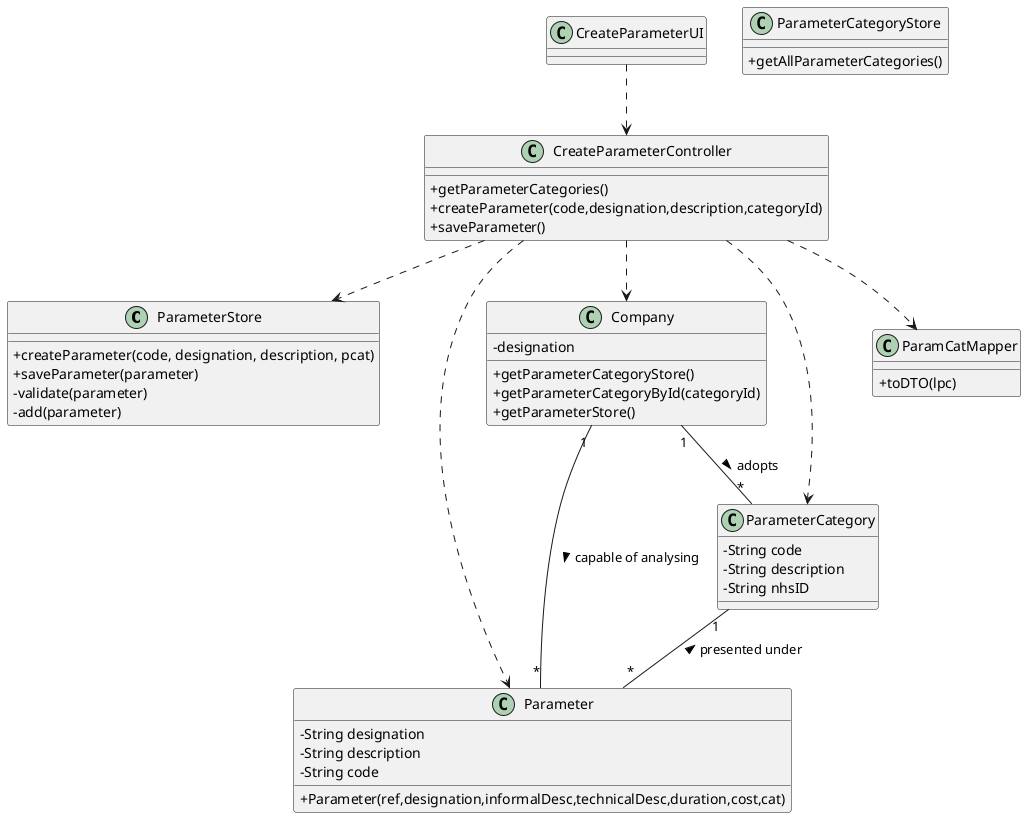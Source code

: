 @startuml
skinparam classAttributeIconSize 0


class ParameterStore{
  +createParameter(code, designation, description, pcat)
  +saveParameter(parameter)
  -validate(parameter)
  -add(parameter)
}

class ParameterCategoryStore{
  +getAllParameterCategories()
}


class Parameter {
  - String designation
  - String description
  - String code
  +Parameter(ref,designation,informalDesc,technicalDesc,duration,cost,cat)
}

class Company {
  -designation
  +getParameterCategoryStore()
  +getParameterCategoryById(categoryId)
  +getParameterStore()
}

class ParameterCategory {
  -String code
  -String description
  -String nhsID
}



class ParamCatMapper{
  +toDTO(lpc)
}


class CreateParameterController {
  +getParameterCategories()
  +createParameter(code,designation,description,categoryId)
  +saveParameter()
}

class CreateParameterUI {
}

CreateParameterUI ..> CreateParameterController
CreateParameterController ..> ParameterCategory
CreateParameterController ..> ParamCatMapper
CreateParameterController ..> Parameter
CreateParameterController ..> Company
CreateParameterController ..> ParameterStore

Company "1" -- "*" Parameter : > capable of analysing
Company "1" -- "*" ParameterCategory : > adopts
ParameterCategory "1" -- "*" Parameter : < presented under



@enduml